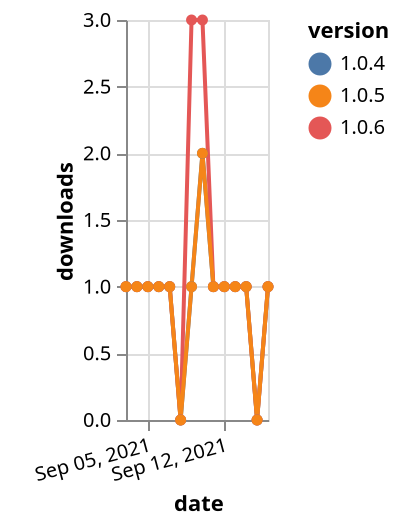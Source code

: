 {"$schema": "https://vega.github.io/schema/vega-lite/v5.json", "description": "A simple bar chart with embedded data.", "data": {"values": [{"date": "2021-09-03", "total": 209, "delta": 1, "version": "1.0.4"}, {"date": "2021-09-04", "total": 210, "delta": 1, "version": "1.0.4"}, {"date": "2021-09-05", "total": 211, "delta": 1, "version": "1.0.4"}, {"date": "2021-09-06", "total": 212, "delta": 1, "version": "1.0.4"}, {"date": "2021-09-07", "total": 213, "delta": 1, "version": "1.0.4"}, {"date": "2021-09-08", "total": 213, "delta": 0, "version": "1.0.4"}, {"date": "2021-09-09", "total": 214, "delta": 1, "version": "1.0.4"}, {"date": "2021-09-10", "total": 216, "delta": 2, "version": "1.0.4"}, {"date": "2021-09-11", "total": 217, "delta": 1, "version": "1.0.4"}, {"date": "2021-09-12", "total": 218, "delta": 1, "version": "1.0.4"}, {"date": "2021-09-13", "total": 219, "delta": 1, "version": "1.0.4"}, {"date": "2021-09-14", "total": 220, "delta": 1, "version": "1.0.4"}, {"date": "2021-09-15", "total": 220, "delta": 0, "version": "1.0.4"}, {"date": "2021-09-16", "total": 221, "delta": 1, "version": "1.0.4"}, {"date": "2021-09-03", "total": 196, "delta": 1, "version": "1.0.6"}, {"date": "2021-09-04", "total": 197, "delta": 1, "version": "1.0.6"}, {"date": "2021-09-05", "total": 198, "delta": 1, "version": "1.0.6"}, {"date": "2021-09-06", "total": 199, "delta": 1, "version": "1.0.6"}, {"date": "2021-09-07", "total": 200, "delta": 1, "version": "1.0.6"}, {"date": "2021-09-08", "total": 200, "delta": 0, "version": "1.0.6"}, {"date": "2021-09-09", "total": 203, "delta": 3, "version": "1.0.6"}, {"date": "2021-09-10", "total": 206, "delta": 3, "version": "1.0.6"}, {"date": "2021-09-11", "total": 207, "delta": 1, "version": "1.0.6"}, {"date": "2021-09-12", "total": 208, "delta": 1, "version": "1.0.6"}, {"date": "2021-09-13", "total": 209, "delta": 1, "version": "1.0.6"}, {"date": "2021-09-14", "total": 210, "delta": 1, "version": "1.0.6"}, {"date": "2021-09-15", "total": 210, "delta": 0, "version": "1.0.6"}, {"date": "2021-09-16", "total": 211, "delta": 1, "version": "1.0.6"}, {"date": "2021-09-03", "total": 191, "delta": 1, "version": "1.0.5"}, {"date": "2021-09-04", "total": 192, "delta": 1, "version": "1.0.5"}, {"date": "2021-09-05", "total": 193, "delta": 1, "version": "1.0.5"}, {"date": "2021-09-06", "total": 194, "delta": 1, "version": "1.0.5"}, {"date": "2021-09-07", "total": 195, "delta": 1, "version": "1.0.5"}, {"date": "2021-09-08", "total": 195, "delta": 0, "version": "1.0.5"}, {"date": "2021-09-09", "total": 196, "delta": 1, "version": "1.0.5"}, {"date": "2021-09-10", "total": 198, "delta": 2, "version": "1.0.5"}, {"date": "2021-09-11", "total": 199, "delta": 1, "version": "1.0.5"}, {"date": "2021-09-12", "total": 200, "delta": 1, "version": "1.0.5"}, {"date": "2021-09-13", "total": 201, "delta": 1, "version": "1.0.5"}, {"date": "2021-09-14", "total": 202, "delta": 1, "version": "1.0.5"}, {"date": "2021-09-15", "total": 202, "delta": 0, "version": "1.0.5"}, {"date": "2021-09-16", "total": 203, "delta": 1, "version": "1.0.5"}]}, "width": "container", "mark": {"type": "line", "point": {"filled": true}}, "encoding": {"x": {"field": "date", "type": "temporal", "timeUnit": "yearmonthdate", "title": "date", "axis": {"labelAngle": -15}}, "y": {"field": "delta", "type": "quantitative", "title": "downloads"}, "color": {"field": "version", "type": "nominal"}, "tooltip": {"field": "delta"}}}